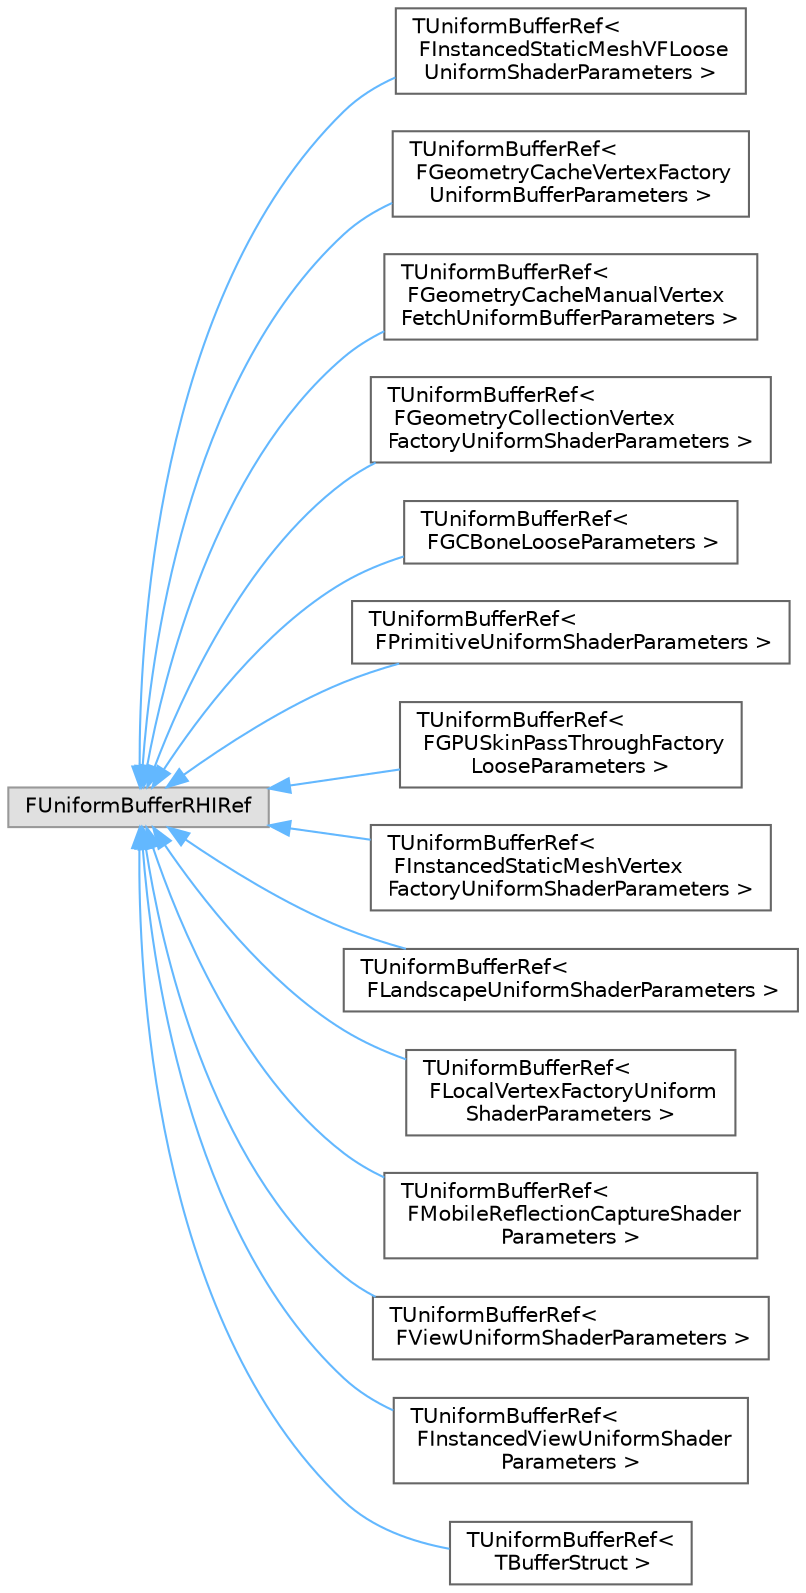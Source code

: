 digraph "Graphical Class Hierarchy"
{
 // INTERACTIVE_SVG=YES
 // LATEX_PDF_SIZE
  bgcolor="transparent";
  edge [fontname=Helvetica,fontsize=10,labelfontname=Helvetica,labelfontsize=10];
  node [fontname=Helvetica,fontsize=10,shape=box,height=0.2,width=0.4];
  rankdir="LR";
  Node0 [id="Node000000",label="FUniformBufferRHIRef",height=0.2,width=0.4,color="grey60", fillcolor="#E0E0E0", style="filled",tooltip=" "];
  Node0 -> Node1 [id="edge5184_Node000000_Node000001",dir="back",color="steelblue1",style="solid",tooltip=" "];
  Node1 [id="Node000001",label="TUniformBufferRef\<\l FInstancedStaticMeshVFLoose\lUniformShaderParameters \>",height=0.2,width=0.4,color="grey40", fillcolor="white", style="filled",URL="$d9/d50/classTUniformBufferRef.html",tooltip=" "];
  Node0 -> Node2 [id="edge5185_Node000000_Node000002",dir="back",color="steelblue1",style="solid",tooltip=" "];
  Node2 [id="Node000002",label="TUniformBufferRef\<\l FGeometryCacheVertexFactory\lUniformBufferParameters \>",height=0.2,width=0.4,color="grey40", fillcolor="white", style="filled",URL="$d9/d50/classTUniformBufferRef.html",tooltip=" "];
  Node0 -> Node3 [id="edge5186_Node000000_Node000003",dir="back",color="steelblue1",style="solid",tooltip=" "];
  Node3 [id="Node000003",label="TUniformBufferRef\<\l FGeometryCacheManualVertex\lFetchUniformBufferParameters \>",height=0.2,width=0.4,color="grey40", fillcolor="white", style="filled",URL="$d9/d50/classTUniformBufferRef.html",tooltip=" "];
  Node0 -> Node4 [id="edge5187_Node000000_Node000004",dir="back",color="steelblue1",style="solid",tooltip=" "];
  Node4 [id="Node000004",label="TUniformBufferRef\<\l FGeometryCollectionVertex\lFactoryUniformShaderParameters \>",height=0.2,width=0.4,color="grey40", fillcolor="white", style="filled",URL="$d9/d50/classTUniformBufferRef.html",tooltip=" "];
  Node0 -> Node5 [id="edge5188_Node000000_Node000005",dir="back",color="steelblue1",style="solid",tooltip=" "];
  Node5 [id="Node000005",label="TUniformBufferRef\<\l FGCBoneLooseParameters \>",height=0.2,width=0.4,color="grey40", fillcolor="white", style="filled",URL="$d9/d50/classTUniformBufferRef.html",tooltip=" "];
  Node0 -> Node6 [id="edge5189_Node000000_Node000006",dir="back",color="steelblue1",style="solid",tooltip=" "];
  Node6 [id="Node000006",label="TUniformBufferRef\<\l FPrimitiveUniformShaderParameters \>",height=0.2,width=0.4,color="grey40", fillcolor="white", style="filled",URL="$d9/d50/classTUniformBufferRef.html",tooltip=" "];
  Node0 -> Node7 [id="edge5190_Node000000_Node000007",dir="back",color="steelblue1",style="solid",tooltip=" "];
  Node7 [id="Node000007",label="TUniformBufferRef\<\l FGPUSkinPassThroughFactory\lLooseParameters \>",height=0.2,width=0.4,color="grey40", fillcolor="white", style="filled",URL="$d9/d50/classTUniformBufferRef.html",tooltip=" "];
  Node0 -> Node8 [id="edge5191_Node000000_Node000008",dir="back",color="steelblue1",style="solid",tooltip=" "];
  Node8 [id="Node000008",label="TUniformBufferRef\<\l FInstancedStaticMeshVertex\lFactoryUniformShaderParameters \>",height=0.2,width=0.4,color="grey40", fillcolor="white", style="filled",URL="$d9/d50/classTUniformBufferRef.html",tooltip=" "];
  Node0 -> Node9 [id="edge5192_Node000000_Node000009",dir="back",color="steelblue1",style="solid",tooltip=" "];
  Node9 [id="Node000009",label="TUniformBufferRef\<\l FLandscapeUniformShaderParameters \>",height=0.2,width=0.4,color="grey40", fillcolor="white", style="filled",URL="$d9/d50/classTUniformBufferRef.html",tooltip=" "];
  Node0 -> Node10 [id="edge5193_Node000000_Node000010",dir="back",color="steelblue1",style="solid",tooltip=" "];
  Node10 [id="Node000010",label="TUniformBufferRef\<\l FLocalVertexFactoryUniform\lShaderParameters \>",height=0.2,width=0.4,color="grey40", fillcolor="white", style="filled",URL="$d9/d50/classTUniformBufferRef.html",tooltip=" "];
  Node0 -> Node11 [id="edge5194_Node000000_Node000011",dir="back",color="steelblue1",style="solid",tooltip=" "];
  Node11 [id="Node000011",label="TUniformBufferRef\<\l FMobileReflectionCaptureShader\lParameters \>",height=0.2,width=0.4,color="grey40", fillcolor="white", style="filled",URL="$d9/d50/classTUniformBufferRef.html",tooltip=" "];
  Node0 -> Node12 [id="edge5195_Node000000_Node000012",dir="back",color="steelblue1",style="solid",tooltip=" "];
  Node12 [id="Node000012",label="TUniformBufferRef\<\l FViewUniformShaderParameters \>",height=0.2,width=0.4,color="grey40", fillcolor="white", style="filled",URL="$d9/d50/classTUniformBufferRef.html",tooltip=" "];
  Node0 -> Node13 [id="edge5196_Node000000_Node000013",dir="back",color="steelblue1",style="solid",tooltip=" "];
  Node13 [id="Node000013",label="TUniformBufferRef\<\l FInstancedViewUniformShader\lParameters \>",height=0.2,width=0.4,color="grey40", fillcolor="white", style="filled",URL="$d9/d50/classTUniformBufferRef.html",tooltip=" "];
  Node0 -> Node14 [id="edge5197_Node000000_Node000014",dir="back",color="steelblue1",style="solid",tooltip=" "];
  Node14 [id="Node000014",label="TUniformBufferRef\<\l TBufferStruct \>",height=0.2,width=0.4,color="grey40", fillcolor="white", style="filled",URL="$d9/d50/classTUniformBufferRef.html",tooltip="A reference to a uniform buffer RHI resource with a specific structure."];
}
